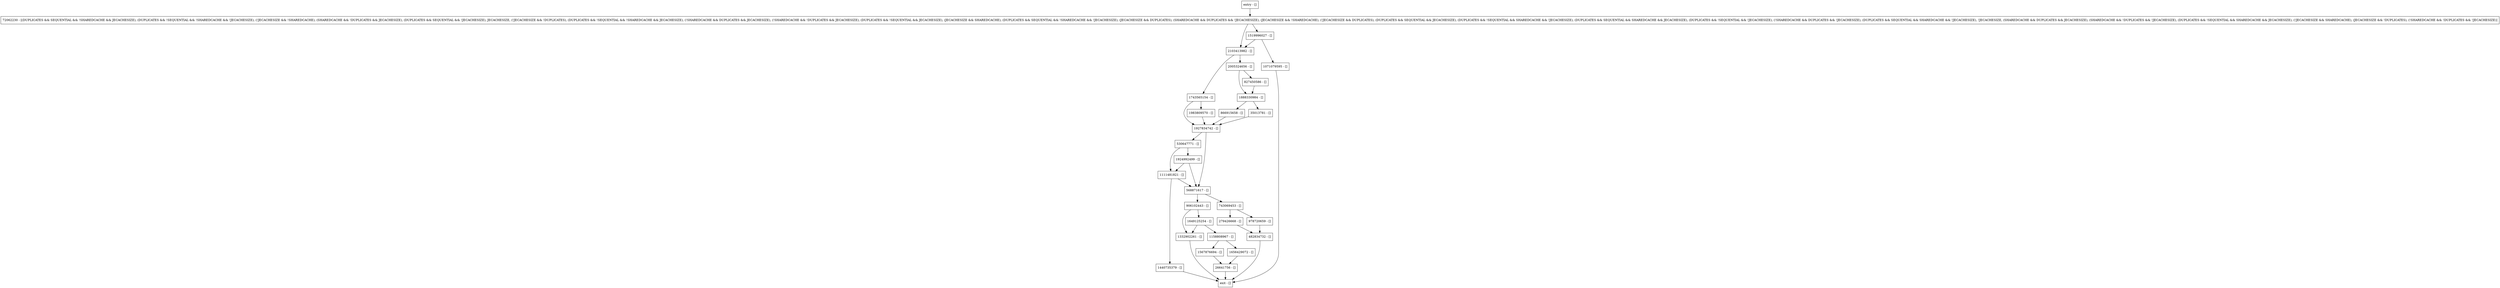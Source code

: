 digraph updateLNSlotKey {
node [shape=record];
906102443 [label="906102443 - []"];
866915658 [label="866915658 - []"];
279426668 [label="279426668 - []"];
530647771 [label="530647771 - []"];
1158808967 [label="1158808967 - []"];
2103413982 [label="2103413982 - []"];
1111481821 [label="1111481821 - []"];
1332902261 [label="1332902261 - []"];
1927834742 [label="1927834742 - []"];
482834732 [label="482834732 - []"];
1888330984 [label="1888330984 - []"];
1567876694 [label="1567876694 - []"];
1743565154 [label="1743565154 - []"];
1440735379 [label="1440735379 - []"];
1924992499 [label="1924992499 - []"];
827450586 [label="827450586 - []"];
1071079595 [label="1071079595 - []"];
1983809570 [label="1983809570 - []"];
2005324656 [label="2005324656 - []"];
26641756 [label="26641756 - []"];
72062230 [label="72062230 - [(DUPLICATES && SEQUENTIAL && !SHAREDCACHE && JECACHESIZE), (DUPLICATES && !SEQUENTIAL && !SHAREDCACHE && !JECACHESIZE), (!JECACHESIZE && !SHAREDCACHE), (SHAREDCACHE && !DUPLICATES && JECACHESIZE), (DUPLICATES && SEQUENTIAL && !JECACHESIZE), JECACHESIZE, (!JECACHESIZE && !DUPLICATES), (DUPLICATES && !SEQUENTIAL && !SHAREDCACHE && JECACHESIZE), (!SHAREDCACHE && DUPLICATES && JECACHESIZE), (!SHAREDCACHE && !DUPLICATES && JECACHESIZE), (DUPLICATES && !SEQUENTIAL && JECACHESIZE), (JECACHESIZE && SHAREDCACHE), (DUPLICATES && SEQUENTIAL && !SHAREDCACHE && !JECACHESIZE), (JECACHESIZE && DUPLICATES), (SHAREDCACHE && DUPLICATES && !JECACHESIZE), (JECACHESIZE && !SHAREDCACHE), (!JECACHESIZE && DUPLICATES), (DUPLICATES && SEQUENTIAL && JECACHESIZE), (DUPLICATES && !SEQUENTIAL && SHAREDCACHE && !JECACHESIZE), (DUPLICATES && SEQUENTIAL && SHAREDCACHE && JECACHESIZE), (DUPLICATES && !SEQUENTIAL && !JECACHESIZE), (!SHAREDCACHE && DUPLICATES && !JECACHESIZE), (DUPLICATES && SEQUENTIAL && SHAREDCACHE && !JECACHESIZE), !JECACHESIZE, (SHAREDCACHE && DUPLICATES && JECACHESIZE), (SHAREDCACHE && !DUPLICATES && !JECACHESIZE), (DUPLICATES && !SEQUENTIAL && SHAREDCACHE && JECACHESIZE), (!JECACHESIZE && SHAREDCACHE), (JECACHESIZE && !DUPLICATES), (!SHAREDCACHE && !DUPLICATES && !JECACHESIZE)]"];
entry [label="entry - []"];
exit [label="exit - []"];
1649125254 [label="1649125254 - []"];
1656429072 [label="1656429072 - []"];
978720659 [label="978720659 - []"];
568871617 [label="568871617 - []"];
35013781 [label="35013781 - []"];
1519996027 [label="1519996027 - []"];
743069453 [label="743069453 - []"];
entry;
exit;
906102443 -> 1649125254;
906102443 -> 1332902261;
866915658 -> 1927834742;
279426668 -> 482834732;
530647771 -> 1111481821;
530647771 -> 1924992499;
1158808967 -> 1567876694;
1158808967 -> 1656429072;
2103413982 -> 1743565154;
2103413982 -> 2005324656;
1111481821 -> 1440735379;
1111481821 -> 568871617;
1332902261 -> exit;
1927834742 -> 530647771;
1927834742 -> 568871617;
482834732 -> exit;
1888330984 -> 866915658;
1888330984 -> 35013781;
1567876694 -> 26641756;
1743565154 -> 1983809570;
1743565154 -> 1927834742;
1440735379 -> exit;
1924992499 -> 1111481821;
1924992499 -> 568871617;
827450586 -> 1888330984;
1071079595 -> exit;
1983809570 -> 1927834742;
2005324656 -> 827450586;
2005324656 -> 1888330984;
26641756 -> exit;
72062230 -> 2103413982;
72062230 -> 1519996027;
entry -> 72062230;
1649125254 -> 1332902261;
1649125254 -> 1158808967;
1656429072 -> 26641756;
978720659 -> 482834732;
568871617 -> 906102443;
568871617 -> 743069453;
35013781 -> 1927834742;
1519996027 -> 2103413982;
1519996027 -> 1071079595;
743069453 -> 279426668;
743069453 -> 978720659;
}
